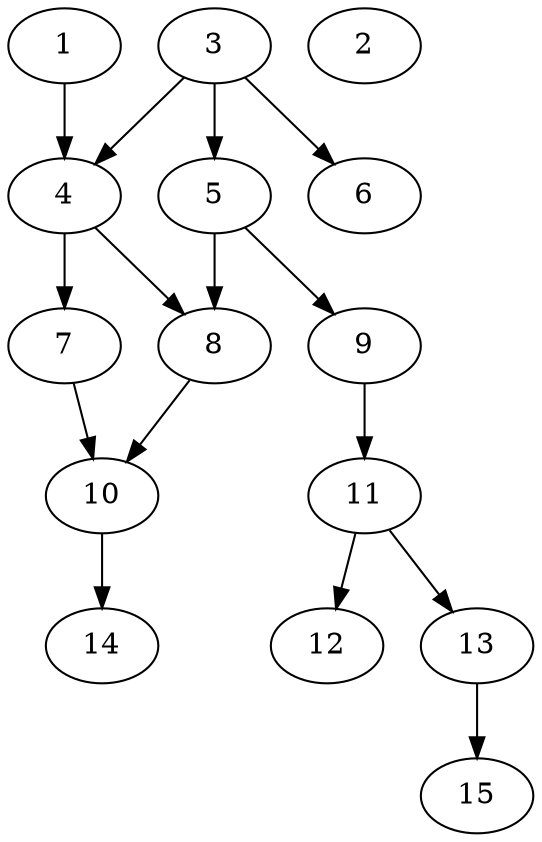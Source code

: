 // DAG automatically generated by daggen at Thu Oct  3 13:59:26 2019
// ./daggen --dot -n 15 --ccr 0.4 --fat 0.5 --regular 0.7 --density 0.5 --mindata 5242880 --maxdata 52428800 
digraph G {
  1 [size="79654400", alpha="0.08", expect_size="31861760"] 
  1 -> 4 [size ="31861760"]
  2 [size="116344320", alpha="0.06", expect_size="46537728"] 
  3 [size="130882560", alpha="0.09", expect_size="52353024"] 
  3 -> 4 [size ="52353024"]
  3 -> 5 [size ="52353024"]
  3 -> 6 [size ="52353024"]
  4 [size="130647040", alpha="0.04", expect_size="52258816"] 
  4 -> 7 [size ="52258816"]
  4 -> 8 [size ="52258816"]
  5 [size="99980800", alpha="0.04", expect_size="39992320"] 
  5 -> 8 [size ="39992320"]
  5 -> 9 [size ="39992320"]
  6 [size="63692800", alpha="0.03", expect_size="25477120"] 
  7 [size="32299520", alpha="0.11", expect_size="12919808"] 
  7 -> 10 [size ="12919808"]
  8 [size="61903360", alpha="0.05", expect_size="24761344"] 
  8 -> 10 [size ="24761344"]
  9 [size="125557760", alpha="0.19", expect_size="50223104"] 
  9 -> 11 [size ="50223104"]
  10 [size="93821440", alpha="0.18", expect_size="37528576"] 
  10 -> 14 [size ="37528576"]
  11 [size="41044480", alpha="0.15", expect_size="16417792"] 
  11 -> 12 [size ="16417792"]
  11 -> 13 [size ="16417792"]
  12 [size="90012160", alpha="0.01", expect_size="36004864"] 
  13 [size="123671040", alpha="0.16", expect_size="49468416"] 
  13 -> 15 [size ="49468416"]
  14 [size="61419520", alpha="0.04", expect_size="24567808"] 
  15 [size="84538880", alpha="0.07", expect_size="33815552"] 
}
